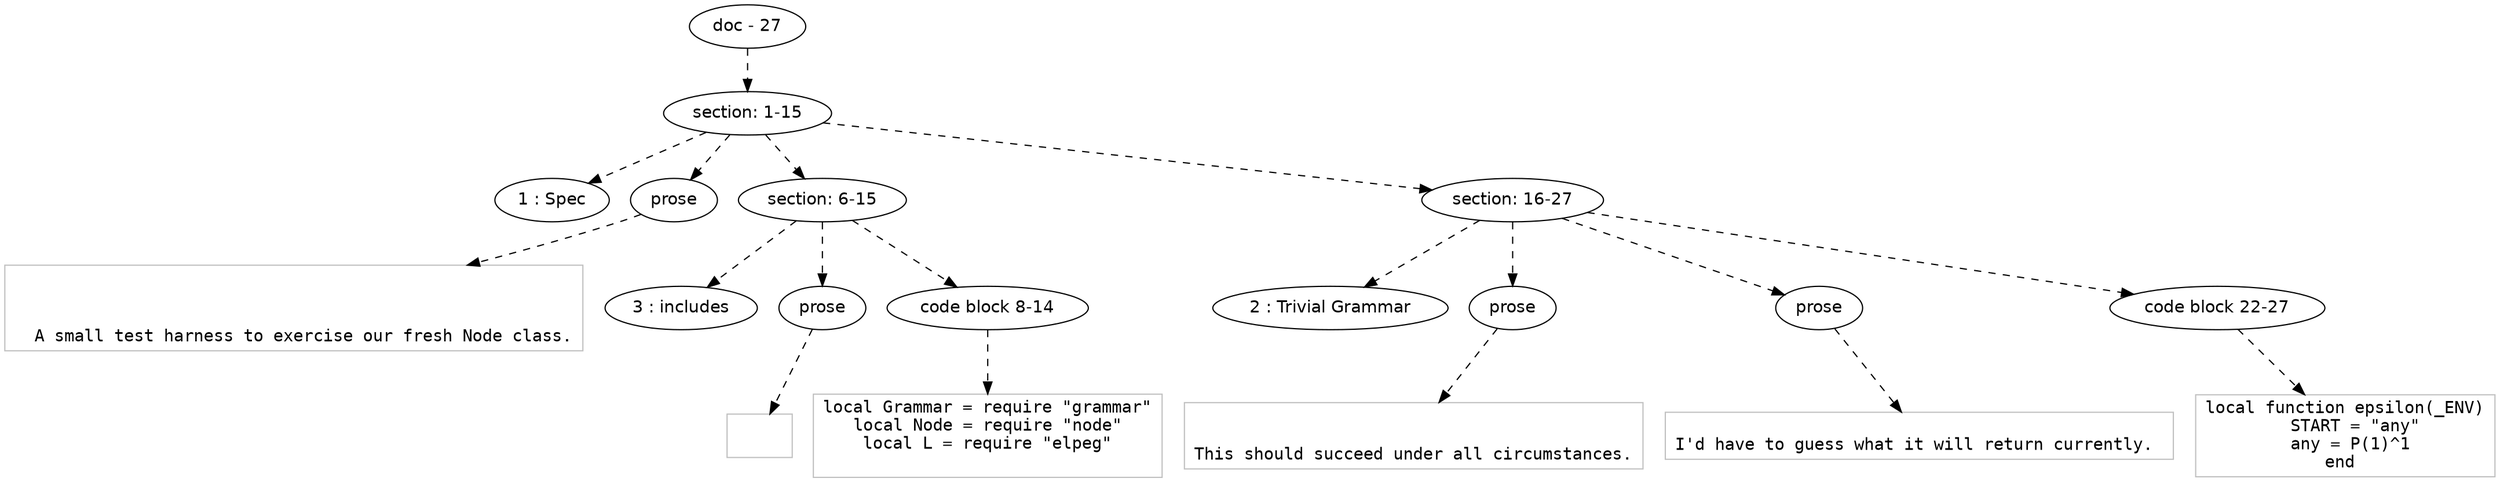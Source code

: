 digraph hierarchy {

node [fontname=Helvetica]
edge [style=dashed]

doc_0 [label="doc - 27"]


doc_0 -> { section_1}
{rank=same; section_1}

section_1 [label="section: 1-15"]


section_1 -> { header_2 prose_3 section_4 section_5}
{rank=same; header_2 prose_3 section_4 section_5}

header_2 [label="1 : Spec"]

prose_3 [label="prose"]

section_4 [label="section: 6-15"]

section_5 [label="section: 16-27"]


prose_3 -> leaf_6
leaf_6  [color=Gray,shape=rectangle,fontname=Inconsolata,label="


  A small test harness to exercise our fresh Node class.
"]
section_4 -> { header_7 prose_8 codeblock_9}
{rank=same; header_7 prose_8 codeblock_9}

header_7 [label="3 : includes"]

prose_8 [label="prose"]

codeblock_9 [label="code block 8-14"]


prose_8 -> leaf_10
leaf_10  [color=Gray,shape=rectangle,fontname=Inconsolata,label="
"]
codeblock_9 -> leaf_11
leaf_11  [color=Gray,shape=rectangle,fontname=Inconsolata,label="local Grammar = require \"grammar\"
local Node = require \"node\"
local L = require \"elpeg\"

"]
section_5 -> { header_12 prose_13 prose_14 codeblock_15}
{rank=same; header_12 prose_13 prose_14 codeblock_15}

header_12 [label="2 : Trivial Grammar"]

prose_13 [label="prose"]

prose_14 [label="prose"]

codeblock_15 [label="code block 22-27"]


prose_13 -> leaf_16
leaf_16  [color=Gray,shape=rectangle,fontname=Inconsolata,label="

This should succeed under all circumstances.
"]
prose_14 -> leaf_17
leaf_17  [color=Gray,shape=rectangle,fontname=Inconsolata,label="
I'd have to guess what it will return currently. 
"]
codeblock_15 -> leaf_18
leaf_18  [color=Gray,shape=rectangle,fontname=Inconsolata,label="local function epsilon(_ENV)
  START = \"any\"
  any = P(1)^1 
end "]

}

